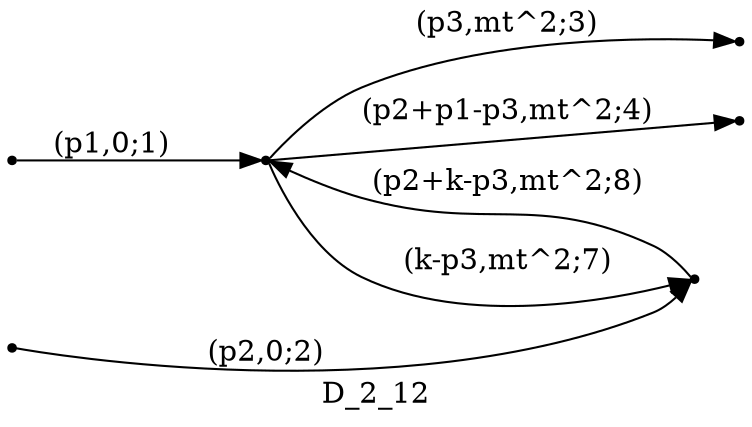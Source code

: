 digraph D_2_12 {
  label="D_2_12";
  rankdir="LR";
  subgraph edges {
    -1 -> 2 [label="(p1,0;1)"];
    -2 -> 1 [label="(p2,0;2)"];
    2 -> -3 [label="(p3,mt^2;3)"];
    2 -> -4 [label="(p2+p1-p3,mt^2;4)"];
    2 -> 1 [label="(k-p3,mt^2;7)"];
    1 -> 2 [label="(p2+k-p3,mt^2;8)"];
  }
  subgraph incoming { rank="source"; -1; -2; }
  subgraph outgoing { rank="sink"; -3; -4; }
-4 [shape=point];
-3 [shape=point];
-2 [shape=point];
-1 [shape=point];
1 [shape=point];
2 [shape=point];
}

